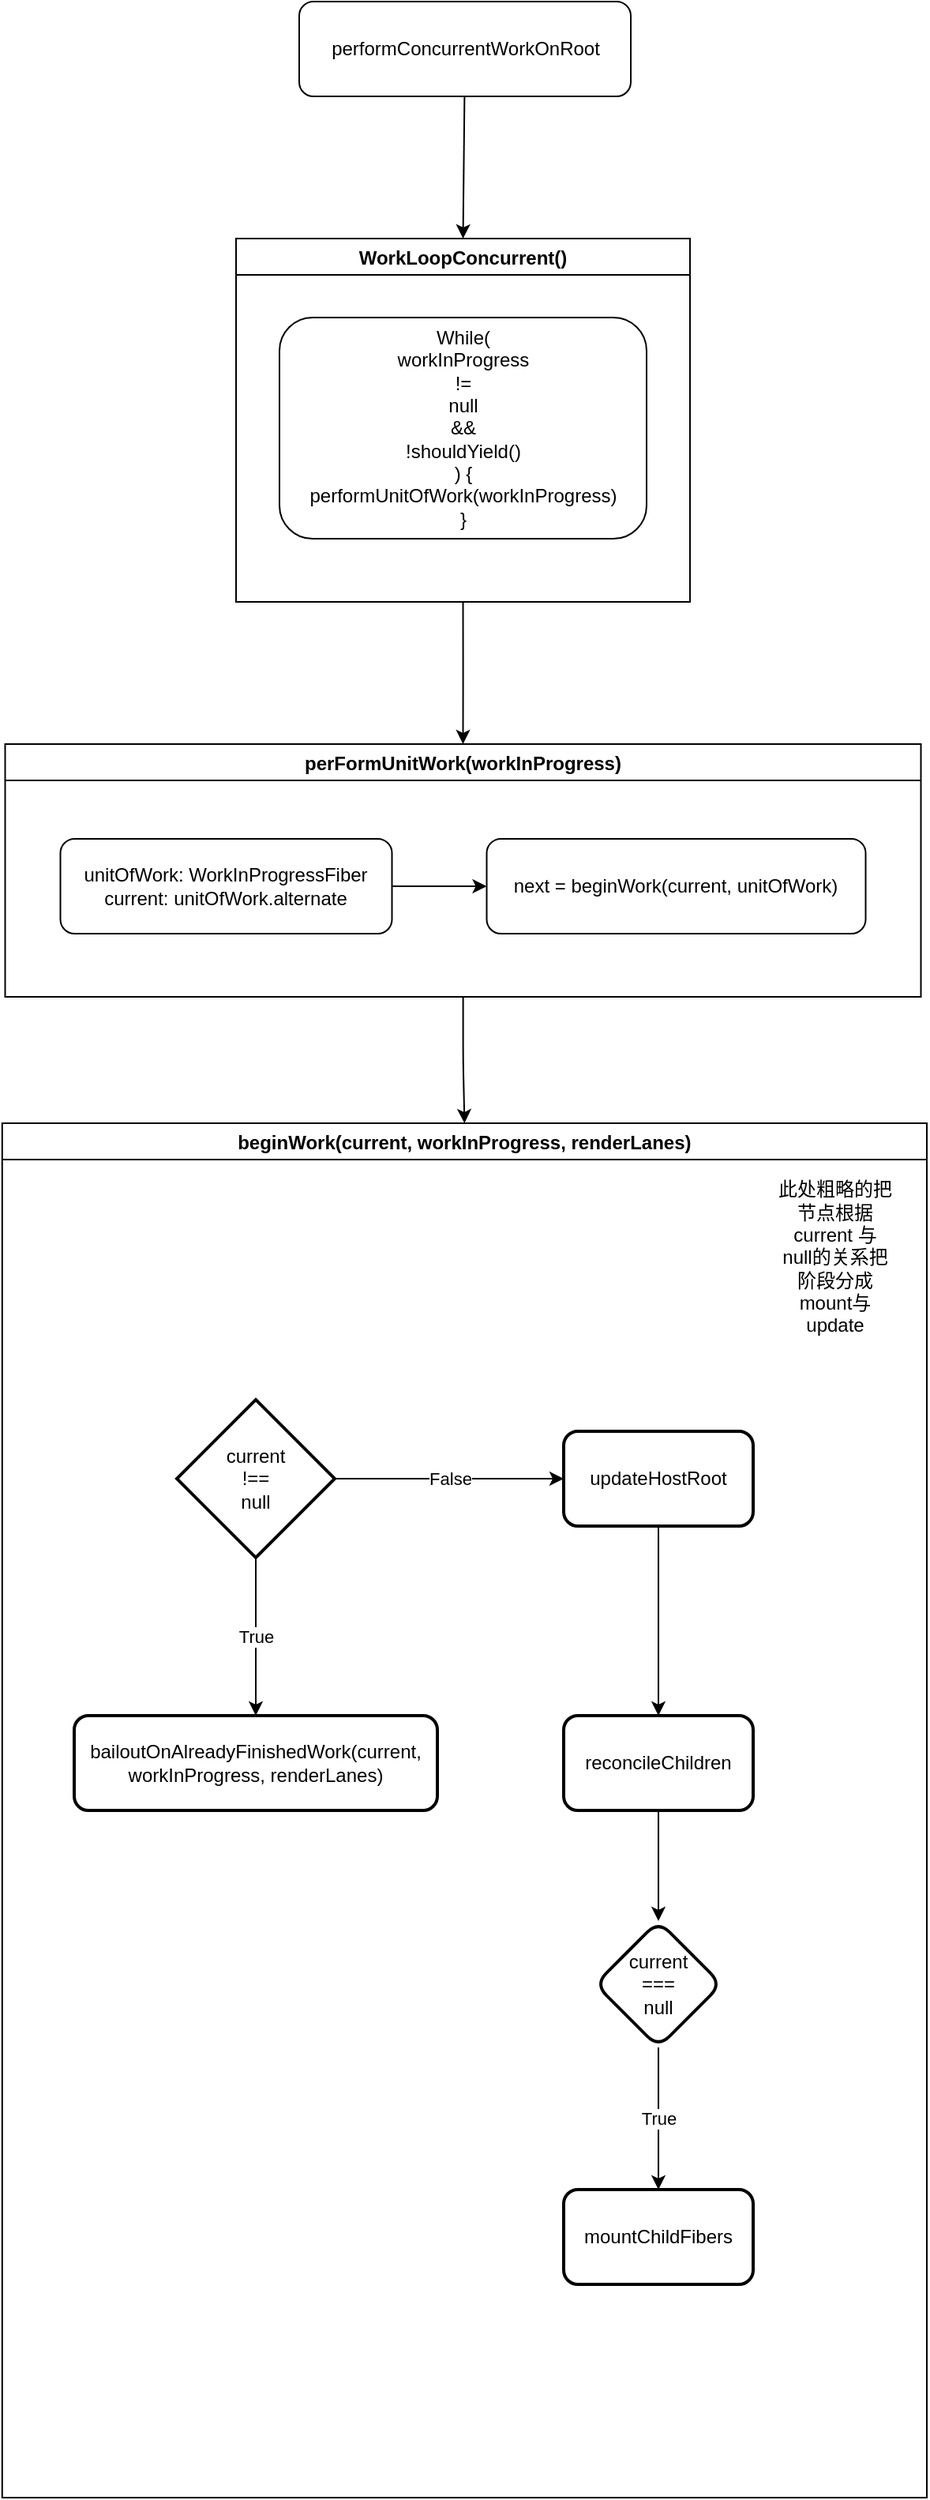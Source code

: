 <mxfile>
    <diagram id="t_MveINqfV1ACQ3V8Le5" name="Page-1">
        <mxGraphModel dx="709" dy="855" grid="1" gridSize="10" guides="1" tooltips="1" connect="1" arrows="1" fold="1" page="0" pageScale="1" pageWidth="827" pageHeight="1169" math="0" shadow="0">
            <root>
                <mxCell id="0"/>
                <mxCell id="1" parent="0"/>
                <mxCell id="4" value="" style="edgeStyle=none;html=1;entryX=0.5;entryY=0;entryDx=0;entryDy=0;" parent="1" source="2" target="30" edge="1">
                    <mxGeometry relative="1" as="geometry"/>
                </mxCell>
                <mxCell id="2" value="performConcurrentWorkOnRoot" style="rounded=1;whiteSpace=wrap;html=1;" parent="1" vertex="1">
                    <mxGeometry x="522.5" y="10" width="210" height="60" as="geometry"/>
                </mxCell>
                <mxCell id="32" style="edgeStyle=orthogonalEdgeStyle;html=1;exitX=0.5;exitY=1;exitDx=0;exitDy=0;entryX=0.5;entryY=0;entryDx=0;entryDy=0;" parent="1" source="30" target="31" edge="1">
                    <mxGeometry relative="1" as="geometry"/>
                </mxCell>
                <mxCell id="30" value="WorkLoopConcurrent()" style="swimlane;" parent="1" vertex="1">
                    <mxGeometry x="482.5" y="160" width="287.5" height="230" as="geometry"/>
                </mxCell>
                <mxCell id="3" value="While(&lt;br&gt;workInProgress &lt;br&gt;!= &lt;br&gt;null&lt;br&gt;&amp;amp;&amp;amp;&lt;br&gt;!shouldYield()&lt;br&gt;) {&lt;br&gt;performUnitOfWork(workInProgress)&lt;br&gt;}" style="rounded=1;whiteSpace=wrap;html=1;" parent="30" vertex="1">
                    <mxGeometry x="27.5" y="50" width="232.5" height="140" as="geometry"/>
                </mxCell>
                <mxCell id="42" value="" style="edgeStyle=orthogonalEdgeStyle;html=1;" parent="1" source="31" target="38" edge="1">
                    <mxGeometry relative="1" as="geometry"/>
                </mxCell>
                <mxCell id="31" value="perFormUnitWork(workInProgress)" style="swimlane;" parent="1" vertex="1">
                    <mxGeometry x="336.25" y="480" width="580" height="160" as="geometry"/>
                </mxCell>
                <mxCell id="33" value="unitOfWork: WorkInProgressFiber&lt;br&gt;current: unitOfWork.alternate" style="rounded=1;whiteSpace=wrap;html=1;" parent="31" vertex="1">
                    <mxGeometry x="35" y="60" width="210" height="60" as="geometry"/>
                </mxCell>
                <mxCell id="34" value="next = beginWork(current, unitOfWork)" style="whiteSpace=wrap;html=1;rounded=1;" parent="31" vertex="1">
                    <mxGeometry x="305" y="60" width="240" height="60" as="geometry"/>
                </mxCell>
                <mxCell id="35" value="" style="edgeStyle=orthogonalEdgeStyle;html=1;" parent="31" source="33" target="34" edge="1">
                    <mxGeometry relative="1" as="geometry"/>
                </mxCell>
                <mxCell id="38" value="beginWork(current, workInProgress, renderLanes)" style="swimlane;" parent="1" vertex="1">
                    <mxGeometry x="334.38" y="720" width="585.62" height="870" as="geometry"/>
                </mxCell>
                <mxCell id="48" value="False" style="edgeStyle=orthogonalEdgeStyle;html=1;" parent="38" source="43" target="47" edge="1">
                    <mxGeometry relative="1" as="geometry"/>
                </mxCell>
                <mxCell id="43" value="current&lt;br&gt;!==&lt;br&gt;null" style="strokeWidth=2;html=1;shape=mxgraph.flowchart.decision;whiteSpace=wrap;" parent="38" vertex="1">
                    <mxGeometry x="110.62" y="175" width="100" height="100" as="geometry"/>
                </mxCell>
                <mxCell id="44" value="此处粗略的把节点根据current 与 null的关系把阶段分成mount与update" style="text;html=1;strokeColor=none;fillColor=none;align=center;verticalAlign=middle;whiteSpace=wrap;rounded=0;" parent="38" vertex="1">
                    <mxGeometry x="490" y="40" width="75.62" height="90" as="geometry"/>
                </mxCell>
                <mxCell id="45" value="bailoutOnAlreadyFinishedWork(current, workInProgress, renderLanes)" style="whiteSpace=wrap;html=1;strokeWidth=2;rounded=1;" parent="38" vertex="1">
                    <mxGeometry x="45.62" y="375" width="230" height="60" as="geometry"/>
                </mxCell>
                <mxCell id="46" value="True" style="edgeStyle=orthogonalEdgeStyle;html=1;" parent="38" source="43" target="45" edge="1">
                    <mxGeometry relative="1" as="geometry"/>
                </mxCell>
                <mxCell id="47" value="updateHostRoot" style="rounded=1;whiteSpace=wrap;html=1;strokeWidth=2;" parent="38" vertex="1">
                    <mxGeometry x="355.62" y="195" width="120" height="60" as="geometry"/>
                </mxCell>
                <mxCell id="53" value="" style="edgeStyle=orthogonalEdgeStyle;html=1;" parent="38" source="50" target="52" edge="1">
                    <mxGeometry relative="1" as="geometry"/>
                </mxCell>
                <mxCell id="50" value="reconcileChildren" style="rounded=1;whiteSpace=wrap;html=1;strokeWidth=2;" parent="38" vertex="1">
                    <mxGeometry x="355.62" y="375" width="120" height="60" as="geometry"/>
                </mxCell>
                <mxCell id="51" value="" style="edgeStyle=orthogonalEdgeStyle;html=1;" parent="38" source="47" target="50" edge="1">
                    <mxGeometry relative="1" as="geometry"/>
                </mxCell>
                <mxCell id="52" value="current&lt;br&gt;===&lt;br&gt;null" style="rhombus;whiteSpace=wrap;html=1;rounded=1;strokeWidth=2;" parent="38" vertex="1">
                    <mxGeometry x="375.62" y="505" width="80" height="80" as="geometry"/>
                </mxCell>
                <mxCell id="54" value="mountChildFibers" style="whiteSpace=wrap;html=1;rounded=1;strokeWidth=2;" parent="1" vertex="1">
                    <mxGeometry x="690" y="1395" width="120" height="60" as="geometry"/>
                </mxCell>
                <mxCell id="55" value="True" style="edgeStyle=orthogonalEdgeStyle;html=1;" parent="1" source="52" target="54" edge="1">
                    <mxGeometry relative="1" as="geometry"/>
                </mxCell>
            </root>
        </mxGraphModel>
    </diagram>
</mxfile>